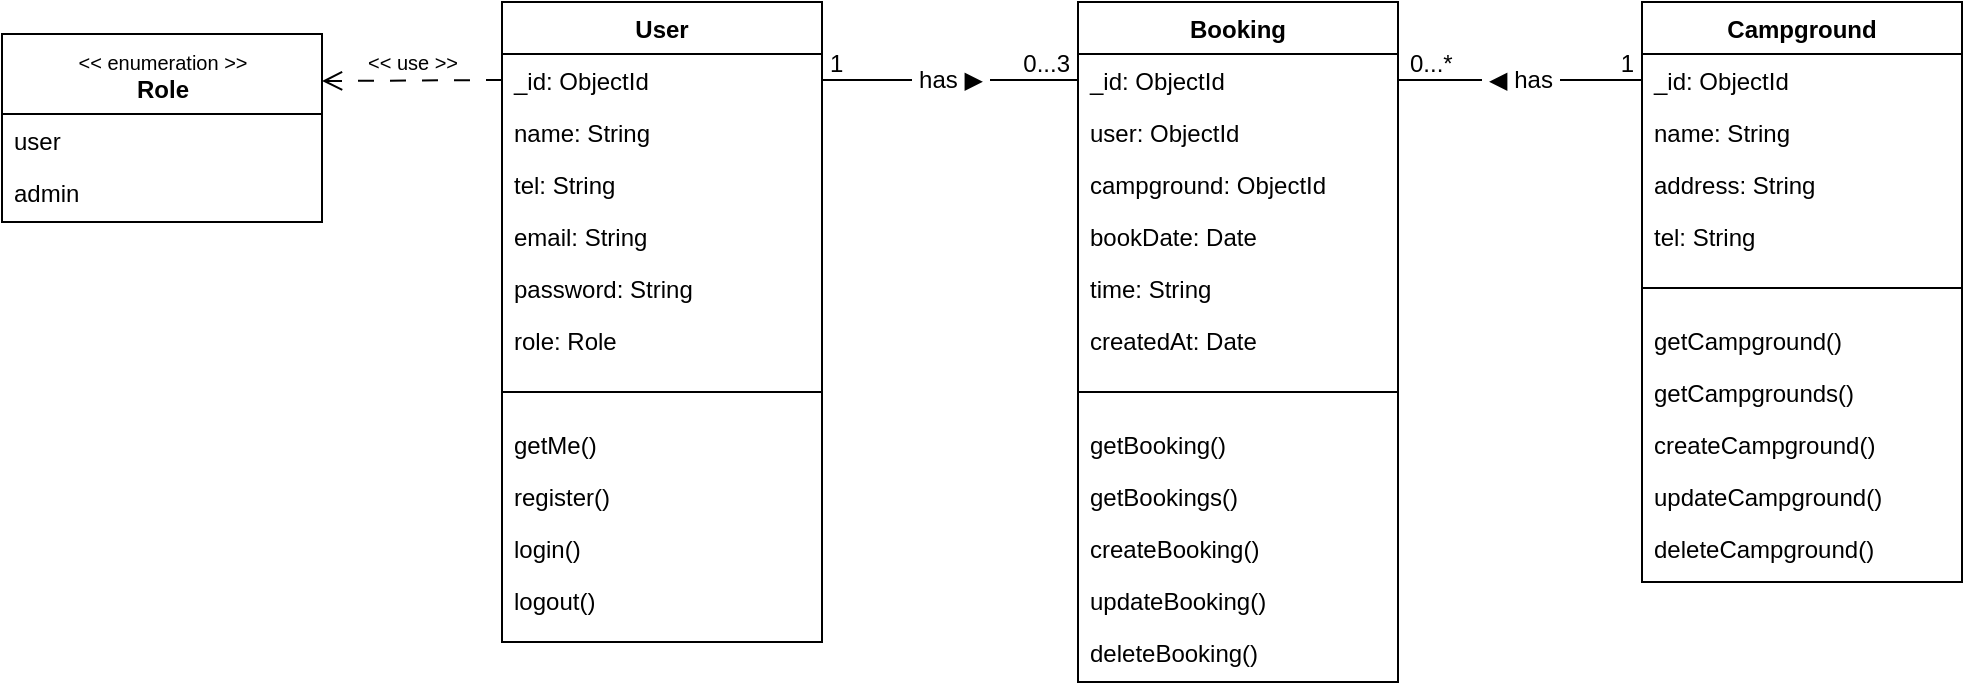 <mxfile version="23.1.5" type="device">
  <diagram id="C5RBs43oDa-KdzZeNtuy" name="Page-1">
    <mxGraphModel dx="2261" dy="934" grid="1" gridSize="10" guides="1" tooltips="1" connect="1" arrows="1" fold="1" page="1" pageScale="1" pageWidth="827" pageHeight="1169" math="0" shadow="0">
      <root>
        <mxCell id="WIyWlLk6GJQsqaUBKTNV-0" />
        <mxCell id="WIyWlLk6GJQsqaUBKTNV-1" parent="WIyWlLk6GJQsqaUBKTNV-0" />
        <mxCell id="zkfFHV4jXpPFQw0GAbJ--0" value="User" style="swimlane;fontStyle=1;align=center;verticalAlign=top;childLayout=stackLayout;horizontal=1;startSize=26;horizontalStack=0;resizeParent=1;resizeLast=0;collapsible=1;marginBottom=0;rounded=0;shadow=0;strokeWidth=1;" parent="WIyWlLk6GJQsqaUBKTNV-1" vertex="1">
          <mxGeometry x="40" y="120" width="160" height="320" as="geometry">
            <mxRectangle x="230" y="140" width="160" height="26" as="alternateBounds" />
          </mxGeometry>
        </mxCell>
        <mxCell id="cDfBcMGyCuDZTe-2KFWd-7" value="_id: ObjectId" style="text;align=left;verticalAlign=top;spacingLeft=4;spacingRight=4;overflow=hidden;rotatable=0;points=[[0,0.5],[1,0.5]];portConstraint=eastwest;" parent="zkfFHV4jXpPFQw0GAbJ--0" vertex="1">
          <mxGeometry y="26" width="160" height="26" as="geometry" />
        </mxCell>
        <mxCell id="zkfFHV4jXpPFQw0GAbJ--1" value="name: String" style="text;align=left;verticalAlign=top;spacingLeft=4;spacingRight=4;overflow=hidden;rotatable=0;points=[[0,0.5],[1,0.5]];portConstraint=eastwest;" parent="zkfFHV4jXpPFQw0GAbJ--0" vertex="1">
          <mxGeometry y="52" width="160" height="26" as="geometry" />
        </mxCell>
        <mxCell id="zkfFHV4jXpPFQw0GAbJ--2" value="tel: String" style="text;align=left;verticalAlign=top;spacingLeft=4;spacingRight=4;overflow=hidden;rotatable=0;points=[[0,0.5],[1,0.5]];portConstraint=eastwest;rounded=0;shadow=0;html=0;" parent="zkfFHV4jXpPFQw0GAbJ--0" vertex="1">
          <mxGeometry y="78" width="160" height="26" as="geometry" />
        </mxCell>
        <mxCell id="zkfFHV4jXpPFQw0GAbJ--3" value="email: String" style="text;align=left;verticalAlign=top;spacingLeft=4;spacingRight=4;overflow=hidden;rotatable=0;points=[[0,0.5],[1,0.5]];portConstraint=eastwest;rounded=0;shadow=0;html=0;" parent="zkfFHV4jXpPFQw0GAbJ--0" vertex="1">
          <mxGeometry y="104" width="160" height="26" as="geometry" />
        </mxCell>
        <mxCell id="cDfBcMGyCuDZTe-2KFWd-1" value="password: String" style="text;align=left;verticalAlign=top;spacingLeft=4;spacingRight=4;overflow=hidden;rotatable=0;points=[[0,0.5],[1,0.5]];portConstraint=eastwest;rounded=0;shadow=0;html=0;" parent="zkfFHV4jXpPFQw0GAbJ--0" vertex="1">
          <mxGeometry y="130" width="160" height="26" as="geometry" />
        </mxCell>
        <mxCell id="gjDJgFoMAbuOI0Eq0nVU-13" value="role: Role" style="text;align=left;verticalAlign=top;spacingLeft=4;spacingRight=4;overflow=hidden;rotatable=0;points=[[0,0.5],[1,0.5]];portConstraint=eastwest;rounded=0;shadow=0;html=0;" vertex="1" parent="zkfFHV4jXpPFQw0GAbJ--0">
          <mxGeometry y="156" width="160" height="26" as="geometry" />
        </mxCell>
        <mxCell id="cDfBcMGyCuDZTe-2KFWd-25" style="text;align=left;verticalAlign=top;spacingLeft=4;spacingRight=4;overflow=hidden;rotatable=0;points=[[0,0.5],[1,0.5]];portConstraint=eastwest;rounded=0;shadow=0;html=0;" parent="zkfFHV4jXpPFQw0GAbJ--0" vertex="1">
          <mxGeometry y="182" width="160" height="26" as="geometry" />
        </mxCell>
        <mxCell id="cDfBcMGyCuDZTe-2KFWd-31" value="getMe()" style="text;align=left;verticalAlign=top;spacingLeft=4;spacingRight=4;overflow=hidden;rotatable=0;points=[[0,0.5],[1,0.5]];portConstraint=eastwest;rounded=0;shadow=0;html=0;" parent="zkfFHV4jXpPFQw0GAbJ--0" vertex="1">
          <mxGeometry y="208" width="160" height="26" as="geometry" />
        </mxCell>
        <mxCell id="cDfBcMGyCuDZTe-2KFWd-30" value="register()" style="text;align=left;verticalAlign=top;spacingLeft=4;spacingRight=4;overflow=hidden;rotatable=0;points=[[0,0.5],[1,0.5]];portConstraint=eastwest;rounded=0;shadow=0;html=0;" parent="zkfFHV4jXpPFQw0GAbJ--0" vertex="1">
          <mxGeometry y="234" width="160" height="26" as="geometry" />
        </mxCell>
        <mxCell id="cDfBcMGyCuDZTe-2KFWd-28" value="login()" style="text;align=left;verticalAlign=top;spacingLeft=4;spacingRight=4;overflow=hidden;rotatable=0;points=[[0,0.5],[1,0.5]];portConstraint=eastwest;rounded=0;shadow=0;html=0;" parent="zkfFHV4jXpPFQw0GAbJ--0" vertex="1">
          <mxGeometry y="260" width="160" height="26" as="geometry" />
        </mxCell>
        <mxCell id="cDfBcMGyCuDZTe-2KFWd-29" value="logout()" style="text;align=left;verticalAlign=top;spacingLeft=4;spacingRight=4;overflow=hidden;rotatable=0;points=[[0,0.5],[1,0.5]];portConstraint=eastwest;rounded=0;shadow=0;html=0;" parent="zkfFHV4jXpPFQw0GAbJ--0" vertex="1">
          <mxGeometry y="286" width="160" height="26" as="geometry" />
        </mxCell>
        <mxCell id="cDfBcMGyCuDZTe-2KFWd-26" value="" style="endArrow=none;html=1;rounded=0;fontSize=12;startSize=8;endSize=8;exitX=0;exitY=0.5;exitDx=0;exitDy=0;entryX=1;entryY=0.5;entryDx=0;entryDy=0;" parent="zkfFHV4jXpPFQw0GAbJ--0" source="cDfBcMGyCuDZTe-2KFWd-25" target="cDfBcMGyCuDZTe-2KFWd-25" edge="1">
          <mxGeometry width="50" height="50" relative="1" as="geometry">
            <mxPoint x="310" y="300" as="sourcePoint" />
            <mxPoint x="360" y="250" as="targetPoint" />
          </mxGeometry>
        </mxCell>
        <mxCell id="zkfFHV4jXpPFQw0GAbJ--17" value="Booking" style="swimlane;fontStyle=1;align=center;verticalAlign=top;childLayout=stackLayout;horizontal=1;startSize=26;horizontalStack=0;resizeParent=1;resizeLast=0;collapsible=1;marginBottom=0;rounded=0;shadow=0;strokeWidth=1;" parent="WIyWlLk6GJQsqaUBKTNV-1" vertex="1">
          <mxGeometry x="328" y="120" width="160" height="340" as="geometry">
            <mxRectangle x="550" y="140" width="160" height="26" as="alternateBounds" />
          </mxGeometry>
        </mxCell>
        <mxCell id="cDfBcMGyCuDZTe-2KFWd-8" value="_id: ObjectId" style="text;align=left;verticalAlign=top;spacingLeft=4;spacingRight=4;overflow=hidden;rotatable=0;points=[[0,0.5],[1,0.5]];portConstraint=eastwest;" parent="zkfFHV4jXpPFQw0GAbJ--17" vertex="1">
          <mxGeometry y="26" width="160" height="26" as="geometry" />
        </mxCell>
        <mxCell id="cDfBcMGyCuDZTe-2KFWd-36" value="user: ObjectId" style="text;align=left;verticalAlign=top;spacingLeft=4;spacingRight=4;overflow=hidden;rotatable=0;points=[[0,0.5],[1,0.5]];portConstraint=eastwest;" parent="zkfFHV4jXpPFQw0GAbJ--17" vertex="1">
          <mxGeometry y="52" width="160" height="26" as="geometry" />
        </mxCell>
        <mxCell id="cDfBcMGyCuDZTe-2KFWd-37" value="campground: ObjectId" style="text;align=left;verticalAlign=top;spacingLeft=4;spacingRight=4;overflow=hidden;rotatable=0;points=[[0,0.5],[1,0.5]];portConstraint=eastwest;" parent="zkfFHV4jXpPFQw0GAbJ--17" vertex="1">
          <mxGeometry y="78" width="160" height="26" as="geometry" />
        </mxCell>
        <mxCell id="BGB9yfXuboiRMIs6WjEI-0" value="bookDate: Date" style="text;align=left;verticalAlign=top;spacingLeft=4;spacingRight=4;overflow=hidden;rotatable=0;points=[[0,0.5],[1,0.5]];portConstraint=eastwest;" parent="zkfFHV4jXpPFQw0GAbJ--17" vertex="1">
          <mxGeometry y="104" width="160" height="26" as="geometry" />
        </mxCell>
        <mxCell id="gjDJgFoMAbuOI0Eq0nVU-12" value="time: String" style="text;align=left;verticalAlign=top;spacingLeft=4;spacingRight=4;overflow=hidden;rotatable=0;points=[[0,0.5],[1,0.5]];portConstraint=eastwest;" vertex="1" parent="zkfFHV4jXpPFQw0GAbJ--17">
          <mxGeometry y="130" width="160" height="26" as="geometry" />
        </mxCell>
        <mxCell id="cDfBcMGyCuDZTe-2KFWd-4" value="createdAt: Date" style="text;align=left;verticalAlign=top;spacingLeft=4;spacingRight=4;overflow=hidden;rotatable=0;points=[[0,0.5],[1,0.5]];portConstraint=eastwest;" parent="zkfFHV4jXpPFQw0GAbJ--17" vertex="1">
          <mxGeometry y="156" width="160" height="26" as="geometry" />
        </mxCell>
        <mxCell id="BGB9yfXuboiRMIs6WjEI-2" style="text;align=left;verticalAlign=top;spacingLeft=4;spacingRight=4;overflow=hidden;rotatable=0;points=[[0,0.5],[1,0.5]];portConstraint=eastwest;" parent="zkfFHV4jXpPFQw0GAbJ--17" vertex="1">
          <mxGeometry y="182" width="160" height="26" as="geometry" />
        </mxCell>
        <mxCell id="BGB9yfXuboiRMIs6WjEI-3" value="" style="endArrow=none;html=1;rounded=0;fontSize=12;startSize=8;endSize=8;exitX=0;exitY=0.5;exitDx=0;exitDy=0;entryX=1;entryY=0.5;entryDx=0;entryDy=0;" parent="zkfFHV4jXpPFQw0GAbJ--17" source="BGB9yfXuboiRMIs6WjEI-2" target="BGB9yfXuboiRMIs6WjEI-2" edge="1">
          <mxGeometry width="50" height="50" relative="1" as="geometry">
            <mxPoint x="6" y="168.5" as="sourcePoint" />
            <mxPoint x="102" y="250" as="targetPoint" />
          </mxGeometry>
        </mxCell>
        <mxCell id="BGB9yfXuboiRMIs6WjEI-1" value="getBooking()" style="text;align=left;verticalAlign=top;spacingLeft=4;spacingRight=4;overflow=hidden;rotatable=0;points=[[0,0.5],[1,0.5]];portConstraint=eastwest;" parent="zkfFHV4jXpPFQw0GAbJ--17" vertex="1">
          <mxGeometry y="208" width="160" height="26" as="geometry" />
        </mxCell>
        <mxCell id="BGB9yfXuboiRMIs6WjEI-4" value="getBookings()" style="text;align=left;verticalAlign=top;spacingLeft=4;spacingRight=4;overflow=hidden;rotatable=0;points=[[0,0.5],[1,0.5]];portConstraint=eastwest;" parent="zkfFHV4jXpPFQw0GAbJ--17" vertex="1">
          <mxGeometry y="234" width="160" height="26" as="geometry" />
        </mxCell>
        <mxCell id="gjDJgFoMAbuOI0Eq0nVU-4" value="createBooking()" style="text;align=left;verticalAlign=top;spacingLeft=4;spacingRight=4;overflow=hidden;rotatable=0;points=[[0,0.5],[1,0.5]];portConstraint=eastwest;" vertex="1" parent="zkfFHV4jXpPFQw0GAbJ--17">
          <mxGeometry y="260" width="160" height="26" as="geometry" />
        </mxCell>
        <mxCell id="gjDJgFoMAbuOI0Eq0nVU-3" value="updateBooking()" style="text;align=left;verticalAlign=top;spacingLeft=4;spacingRight=4;overflow=hidden;rotatable=0;points=[[0,0.5],[1,0.5]];portConstraint=eastwest;" vertex="1" parent="zkfFHV4jXpPFQw0GAbJ--17">
          <mxGeometry y="286" width="160" height="26" as="geometry" />
        </mxCell>
        <mxCell id="gjDJgFoMAbuOI0Eq0nVU-5" value="deleteBooking()" style="text;align=left;verticalAlign=top;spacingLeft=4;spacingRight=4;overflow=hidden;rotatable=0;points=[[0,0.5],[1,0.5]];portConstraint=eastwest;" vertex="1" parent="zkfFHV4jXpPFQw0GAbJ--17">
          <mxGeometry y="312" width="160" height="26" as="geometry" />
        </mxCell>
        <mxCell id="cDfBcMGyCuDZTe-2KFWd-5" value="Campground" style="swimlane;fontStyle=1;align=center;verticalAlign=top;childLayout=stackLayout;horizontal=1;startSize=26;horizontalStack=0;resizeParent=1;resizeLast=0;collapsible=1;marginBottom=0;rounded=0;shadow=0;strokeWidth=1;" parent="WIyWlLk6GJQsqaUBKTNV-1" vertex="1">
          <mxGeometry x="610" y="120" width="160" height="290" as="geometry">
            <mxRectangle x="550" y="140" width="160" height="26" as="alternateBounds" />
          </mxGeometry>
        </mxCell>
        <mxCell id="cDfBcMGyCuDZTe-2KFWd-9" value="_id: ObjectId" style="text;align=left;verticalAlign=top;spacingLeft=4;spacingRight=4;overflow=hidden;rotatable=0;points=[[0,0.5],[1,0.5]];portConstraint=eastwest;" parent="cDfBcMGyCuDZTe-2KFWd-5" vertex="1">
          <mxGeometry y="26" width="160" height="26" as="geometry" />
        </mxCell>
        <mxCell id="cDfBcMGyCuDZTe-2KFWd-10" value="name: String" style="text;align=left;verticalAlign=top;spacingLeft=4;spacingRight=4;overflow=hidden;rotatable=0;points=[[0,0.5],[1,0.5]];portConstraint=eastwest;" parent="cDfBcMGyCuDZTe-2KFWd-5" vertex="1">
          <mxGeometry y="52" width="160" height="26" as="geometry" />
        </mxCell>
        <mxCell id="cDfBcMGyCuDZTe-2KFWd-6" value="address: String" style="text;align=left;verticalAlign=top;spacingLeft=4;spacingRight=4;overflow=hidden;rotatable=0;points=[[0,0.5],[1,0.5]];portConstraint=eastwest;" parent="cDfBcMGyCuDZTe-2KFWd-5" vertex="1">
          <mxGeometry y="78" width="160" height="26" as="geometry" />
        </mxCell>
        <mxCell id="cDfBcMGyCuDZTe-2KFWd-11" value="tel: String" style="text;align=left;verticalAlign=top;spacingLeft=4;spacingRight=4;overflow=hidden;rotatable=0;points=[[0,0.5],[1,0.5]];portConstraint=eastwest;" parent="cDfBcMGyCuDZTe-2KFWd-5" vertex="1">
          <mxGeometry y="104" width="160" height="26" as="geometry" />
        </mxCell>
        <mxCell id="BGB9yfXuboiRMIs6WjEI-7" style="text;align=left;verticalAlign=top;spacingLeft=4;spacingRight=4;overflow=hidden;rotatable=0;points=[[0,0.5],[1,0.5]];portConstraint=eastwest;" parent="cDfBcMGyCuDZTe-2KFWd-5" vertex="1">
          <mxGeometry y="130" width="160" height="26" as="geometry" />
        </mxCell>
        <mxCell id="BGB9yfXuboiRMIs6WjEI-6" value="getCampground()" style="text;align=left;verticalAlign=top;spacingLeft=4;spacingRight=4;overflow=hidden;rotatable=0;points=[[0,0.5],[1,0.5]];portConstraint=eastwest;" parent="cDfBcMGyCuDZTe-2KFWd-5" vertex="1">
          <mxGeometry y="156" width="160" height="26" as="geometry" />
        </mxCell>
        <mxCell id="BGB9yfXuboiRMIs6WjEI-5" value="getCampgrounds()" style="text;align=left;verticalAlign=top;spacingLeft=4;spacingRight=4;overflow=hidden;rotatable=0;points=[[0,0.5],[1,0.5]];portConstraint=eastwest;" parent="cDfBcMGyCuDZTe-2KFWd-5" vertex="1">
          <mxGeometry y="182" width="160" height="26" as="geometry" />
        </mxCell>
        <mxCell id="gjDJgFoMAbuOI0Eq0nVU-10" value="createCampground()" style="text;align=left;verticalAlign=top;spacingLeft=4;spacingRight=4;overflow=hidden;rotatable=0;points=[[0,0.5],[1,0.5]];portConstraint=eastwest;" vertex="1" parent="cDfBcMGyCuDZTe-2KFWd-5">
          <mxGeometry y="208" width="160" height="26" as="geometry" />
        </mxCell>
        <mxCell id="gjDJgFoMAbuOI0Eq0nVU-9" value="updateCampground()" style="text;align=left;verticalAlign=top;spacingLeft=4;spacingRight=4;overflow=hidden;rotatable=0;points=[[0,0.5],[1,0.5]];portConstraint=eastwest;" vertex="1" parent="cDfBcMGyCuDZTe-2KFWd-5">
          <mxGeometry y="234" width="160" height="26" as="geometry" />
        </mxCell>
        <mxCell id="gjDJgFoMAbuOI0Eq0nVU-8" value="deleteCampground()" style="text;align=left;verticalAlign=top;spacingLeft=4;spacingRight=4;overflow=hidden;rotatable=0;points=[[0,0.5],[1,0.5]];portConstraint=eastwest;" vertex="1" parent="cDfBcMGyCuDZTe-2KFWd-5">
          <mxGeometry y="260" width="160" height="26" as="geometry" />
        </mxCell>
        <mxCell id="BGB9yfXuboiRMIs6WjEI-8" value="" style="endArrow=none;html=1;rounded=0;fontSize=12;startSize=8;endSize=8;exitX=0;exitY=0.5;exitDx=0;exitDy=0;entryX=1;entryY=0.5;entryDx=0;entryDy=0;" parent="cDfBcMGyCuDZTe-2KFWd-5" source="BGB9yfXuboiRMIs6WjEI-7" target="BGB9yfXuboiRMIs6WjEI-7" edge="1">
          <mxGeometry width="50" height="50" relative="1" as="geometry">
            <mxPoint x="-120" y="250" as="sourcePoint" />
            <mxPoint x="40" y="250" as="targetPoint" />
          </mxGeometry>
        </mxCell>
        <mxCell id="cDfBcMGyCuDZTe-2KFWd-45" value="" style="endArrow=none;html=1;rounded=0;fontSize=12;startSize=12;endSize=12;endFill=0;exitX=1;exitY=0.5;exitDx=0;exitDy=0;entryX=0;entryY=0.5;entryDx=0;entryDy=0;startArrow=none;startFill=0;" parent="WIyWlLk6GJQsqaUBKTNV-1" source="cDfBcMGyCuDZTe-2KFWd-8" target="cDfBcMGyCuDZTe-2KFWd-9" edge="1">
          <mxGeometry relative="1" as="geometry">
            <mxPoint x="210" y="169" as="sourcePoint" />
            <mxPoint x="338" y="169" as="targetPoint" />
          </mxGeometry>
        </mxCell>
        <mxCell id="cDfBcMGyCuDZTe-2KFWd-46" value="&amp;nbsp;◀&amp;nbsp;has&amp;nbsp;" style="edgeLabel;resizable=0;html=1;fontSize=12;;align=center;verticalAlign=middle;" parent="cDfBcMGyCuDZTe-2KFWd-45" connectable="0" vertex="1">
          <mxGeometry relative="1" as="geometry" />
        </mxCell>
        <mxCell id="cDfBcMGyCuDZTe-2KFWd-47" value="0...*" style="edgeLabel;resizable=0;html=1;fontSize=12;;align=left;verticalAlign=bottom;" parent="cDfBcMGyCuDZTe-2KFWd-45" connectable="0" vertex="1">
          <mxGeometry x="-1" relative="1" as="geometry">
            <mxPoint x="4" as="offset" />
          </mxGeometry>
        </mxCell>
        <mxCell id="cDfBcMGyCuDZTe-2KFWd-48" value="1" style="edgeLabel;resizable=0;html=1;fontSize=12;;align=right;verticalAlign=bottom;" parent="cDfBcMGyCuDZTe-2KFWd-45" connectable="0" vertex="1">
          <mxGeometry x="1" relative="1" as="geometry">
            <mxPoint x="-4" as="offset" />
          </mxGeometry>
        </mxCell>
        <mxCell id="gjDJgFoMAbuOI0Eq0nVU-16" value="" style="endArrow=none;html=1;rounded=0;fontSize=12;startSize=12;endSize=12;endFill=0;exitX=1;exitY=0.5;exitDx=0;exitDy=0;entryX=0;entryY=0.5;entryDx=0;entryDy=0;startArrow=none;startFill=0;" edge="1" parent="WIyWlLk6GJQsqaUBKTNV-1" source="cDfBcMGyCuDZTe-2KFWd-7" target="cDfBcMGyCuDZTe-2KFWd-8">
          <mxGeometry relative="1" as="geometry">
            <mxPoint x="280" y="80" as="sourcePoint" />
            <mxPoint x="402" y="80" as="targetPoint" />
          </mxGeometry>
        </mxCell>
        <mxCell id="gjDJgFoMAbuOI0Eq0nVU-17" value="&amp;nbsp;has ▶&amp;nbsp;" style="edgeLabel;resizable=0;html=1;fontSize=12;;align=center;verticalAlign=middle;" connectable="0" vertex="1" parent="gjDJgFoMAbuOI0Eq0nVU-16">
          <mxGeometry relative="1" as="geometry" />
        </mxCell>
        <mxCell id="gjDJgFoMAbuOI0Eq0nVU-18" value="1" style="edgeLabel;resizable=0;html=1;fontSize=12;;align=left;verticalAlign=bottom;" connectable="0" vertex="1" parent="gjDJgFoMAbuOI0Eq0nVU-16">
          <mxGeometry x="-1" relative="1" as="geometry">
            <mxPoint x="2" as="offset" />
          </mxGeometry>
        </mxCell>
        <mxCell id="gjDJgFoMAbuOI0Eq0nVU-19" value="0...3" style="edgeLabel;resizable=0;html=1;fontSize=12;;align=right;verticalAlign=bottom;" connectable="0" vertex="1" parent="gjDJgFoMAbuOI0Eq0nVU-16">
          <mxGeometry x="1" relative="1" as="geometry">
            <mxPoint x="-4" as="offset" />
          </mxGeometry>
        </mxCell>
        <mxCell id="gjDJgFoMAbuOI0Eq0nVU-20" value="" style="endArrow=open;html=1;rounded=0;fontSize=12;startSize=8;endSize=8;exitX=0;exitY=0.5;exitDx=0;exitDy=0;entryX=1;entryY=0.25;entryDx=0;entryDy=0;dashed=1;endFill=0;dashPattern=8 8;" edge="1" parent="WIyWlLk6GJQsqaUBKTNV-1" source="cDfBcMGyCuDZTe-2KFWd-7" target="gjDJgFoMAbuOI0Eq0nVU-24">
          <mxGeometry relative="1" as="geometry">
            <mxPoint x="170" y="260" as="sourcePoint" />
            <mxPoint x="-90" y="160" as="targetPoint" />
          </mxGeometry>
        </mxCell>
        <mxCell id="gjDJgFoMAbuOI0Eq0nVU-21" value="&lt;font style=&quot;font-size: 10px;&quot;&gt;&amp;nbsp;&amp;lt;&amp;lt; use &amp;gt;&amp;gt;&amp;nbsp;&lt;/font&gt;" style="edgeLabel;resizable=0;html=1;fontSize=12;;align=center;verticalAlign=middle;" connectable="0" vertex="1" parent="gjDJgFoMAbuOI0Eq0nVU-20">
          <mxGeometry relative="1" as="geometry">
            <mxPoint y="-9" as="offset" />
          </mxGeometry>
        </mxCell>
        <mxCell id="gjDJgFoMAbuOI0Eq0nVU-24" value="&lt;font style=&quot;font-size: 10px;&quot;&gt;&amp;lt;&amp;lt; enumeration &amp;gt;&amp;gt;&lt;/font&gt;&lt;br&gt;&lt;b&gt;Role&lt;/b&gt;" style="swimlane;fontStyle=0;align=center;verticalAlign=top;childLayout=stackLayout;horizontal=1;startSize=40;horizontalStack=0;resizeParent=1;resizeLast=0;collapsible=1;marginBottom=0;rounded=0;shadow=0;strokeWidth=1;fontSize=12;html=1;" vertex="1" parent="WIyWlLk6GJQsqaUBKTNV-1">
          <mxGeometry x="-210" y="136" width="160" height="94" as="geometry">
            <mxRectangle x="230" y="140" width="160" height="26" as="alternateBounds" />
          </mxGeometry>
        </mxCell>
        <mxCell id="gjDJgFoMAbuOI0Eq0nVU-25" value="user" style="text;align=left;verticalAlign=top;spacingLeft=4;spacingRight=4;overflow=hidden;rotatable=0;points=[[0,0.5],[1,0.5]];portConstraint=eastwest;" vertex="1" parent="gjDJgFoMAbuOI0Eq0nVU-24">
          <mxGeometry y="40" width="160" height="26" as="geometry" />
        </mxCell>
        <mxCell id="gjDJgFoMAbuOI0Eq0nVU-31" value="admin" style="text;align=left;verticalAlign=top;spacingLeft=4;spacingRight=4;overflow=hidden;rotatable=0;points=[[0,0.5],[1,0.5]];portConstraint=eastwest;rounded=0;shadow=0;html=0;" vertex="1" parent="gjDJgFoMAbuOI0Eq0nVU-24">
          <mxGeometry y="66" width="160" height="26" as="geometry" />
        </mxCell>
      </root>
    </mxGraphModel>
  </diagram>
</mxfile>
